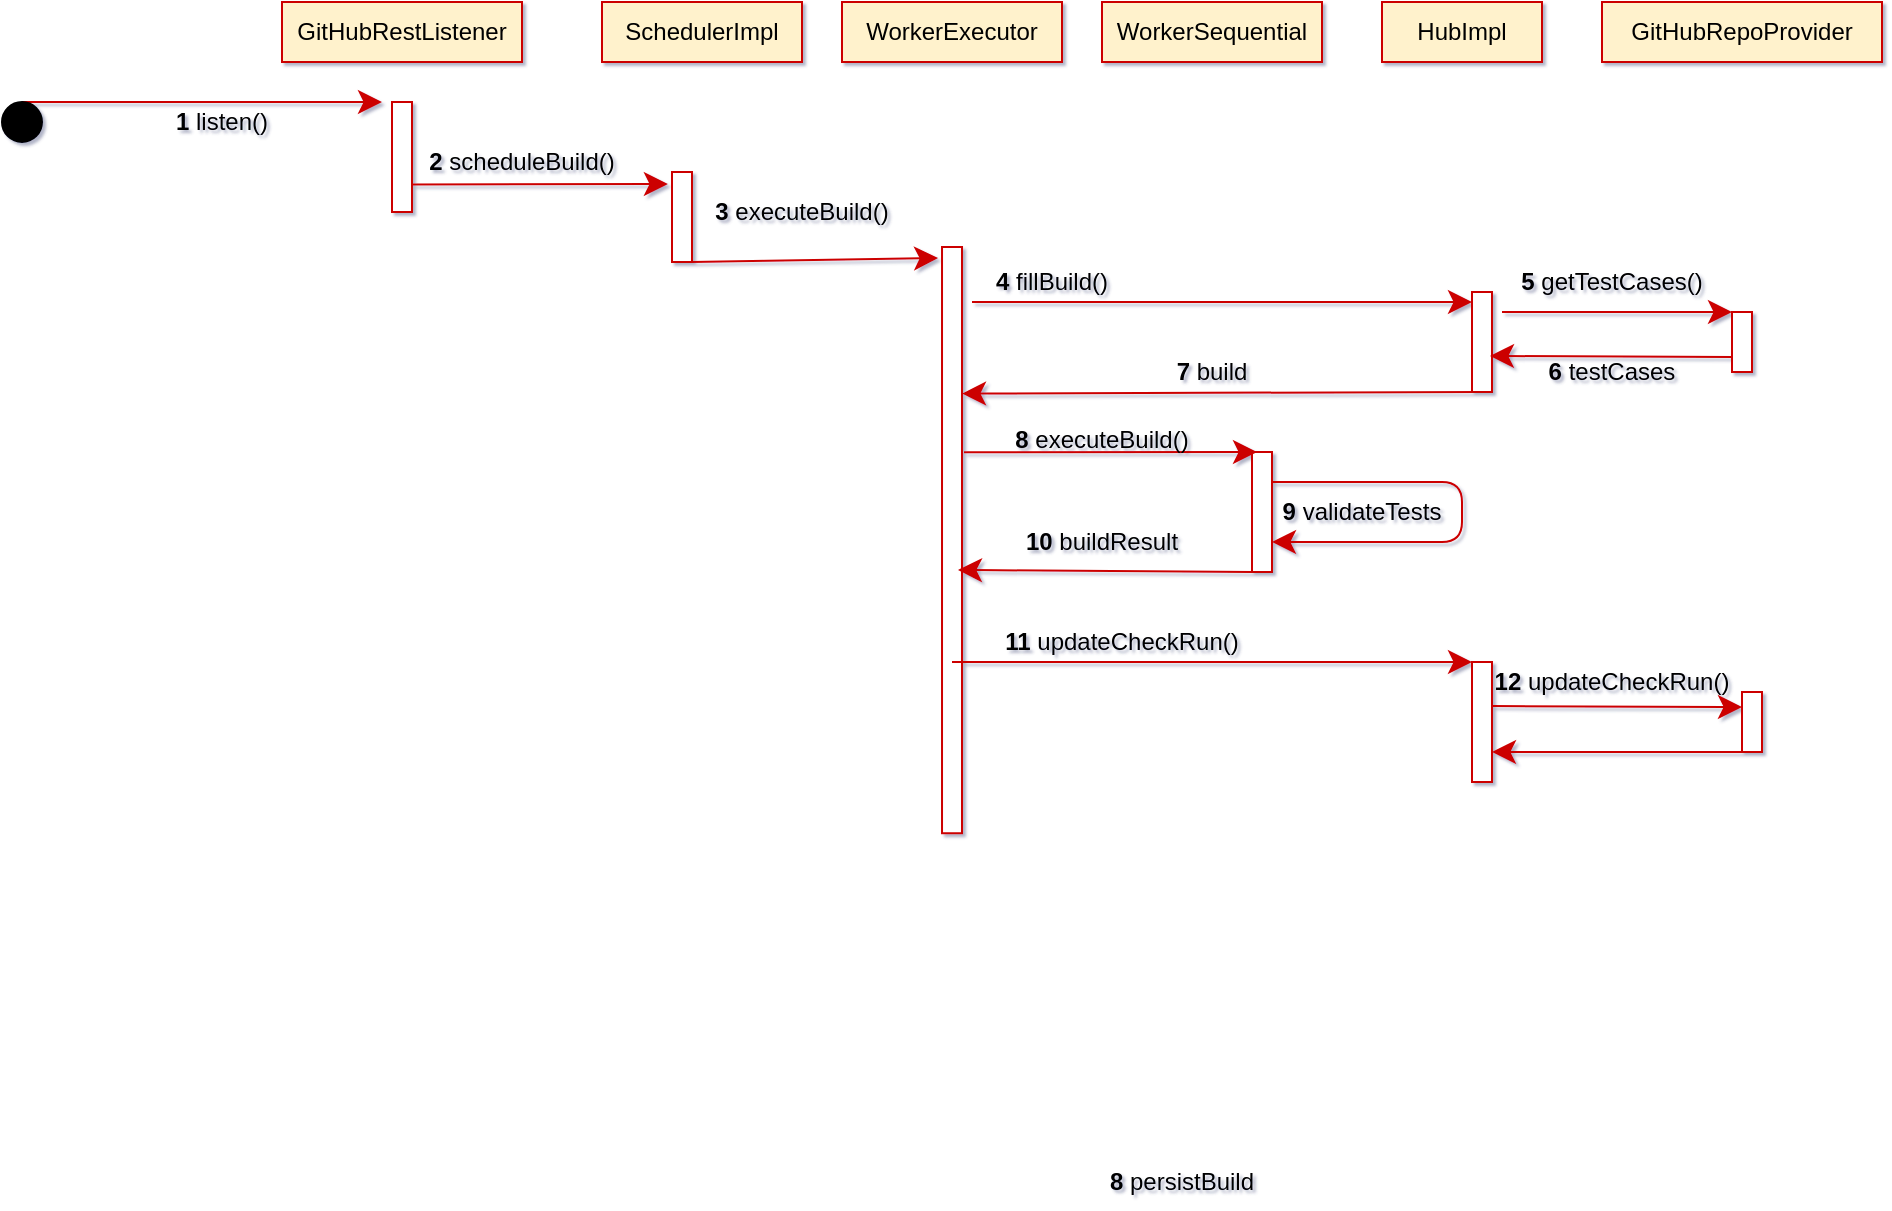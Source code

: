 <mxfile version="14.4.4" type="device"><diagram id="_lwRs9JTtbfIci-cX5ob" name="Page-1"><mxGraphModel dx="2272" dy="766" grid="1" gridSize="10" guides="1" tooltips="1" connect="1" arrows="1" fold="1" page="1" pageScale="1" pageWidth="850" pageHeight="1100" math="0" shadow="1"><root><mxCell id="0"/><mxCell id="1" parent="0"/><mxCell id="5bQrcanJbUZZ_cjJJw3S-1" value="GitHubRestListener" style="rounded=0;whiteSpace=wrap;html=1;fillColor=#fff2cc;strokeColor=#CC0000;" vertex="1" parent="1"><mxGeometry x="40" y="80" width="120" height="30" as="geometry"/></mxCell><mxCell id="5bQrcanJbUZZ_cjJJw3S-4" value="HubImpl" style="rounded=0;whiteSpace=wrap;html=1;fillColor=#fff2cc;strokeColor=#CC0000;" vertex="1" parent="1"><mxGeometry x="590" y="80" width="80" height="30" as="geometry"/></mxCell><mxCell id="5bQrcanJbUZZ_cjJJw3S-6" value="" style="rounded=0;whiteSpace=wrap;html=1;strokeColor=#CC0000;rotation=90;" vertex="1" parent="1"><mxGeometry x="72.5" y="152.5" width="55" height="10" as="geometry"/></mxCell><mxCell id="5bQrcanJbUZZ_cjJJw3S-7" value="&lt;b&gt;1&lt;/b&gt; listen()" style="text;html=1;strokeColor=none;fillColor=none;align=center;verticalAlign=middle;whiteSpace=wrap;rounded=0;" vertex="1" parent="1"><mxGeometry x="-40" y="130" width="100" height="20" as="geometry"/></mxCell><mxCell id="5bQrcanJbUZZ_cjJJw3S-8" value="" style="rounded=0;whiteSpace=wrap;html=1;strokeColor=#CC0000;rotation=90;" vertex="1" parent="1"><mxGeometry x="217.5" y="182.5" width="45" height="10" as="geometry"/></mxCell><mxCell id="5bQrcanJbUZZ_cjJJw3S-9" value="&lt;b&gt;2&lt;/b&gt;&amp;nbsp;scheduleBuild()" style="text;html=1;strokeColor=none;fillColor=none;align=center;verticalAlign=middle;whiteSpace=wrap;rounded=0;" vertex="1" parent="1"><mxGeometry x="80" y="150" width="160" height="20" as="geometry"/></mxCell><mxCell id="5bQrcanJbUZZ_cjJJw3S-10" value="SchedulerImpl" style="rounded=0;whiteSpace=wrap;html=1;fillColor=#fff2cc;strokeColor=#CC0000;" vertex="1" parent="1"><mxGeometry x="200" y="80" width="100" height="30" as="geometry"/></mxCell><mxCell id="5bQrcanJbUZZ_cjJJw3S-11" value="WorkerExecutor" style="rounded=0;whiteSpace=wrap;html=1;fillColor=#fff2cc;strokeColor=#CC0000;" vertex="1" parent="1"><mxGeometry x="320" y="80" width="110" height="30" as="geometry"/></mxCell><mxCell id="5bQrcanJbUZZ_cjJJw3S-13" value="&lt;b&gt;3&lt;/b&gt; executeBuild()" style="text;html=1;strokeColor=none;fillColor=none;align=center;verticalAlign=middle;whiteSpace=wrap;rounded=0;" vertex="1" parent="1"><mxGeometry x="220" y="175" width="160" height="20" as="geometry"/></mxCell><mxCell id="5bQrcanJbUZZ_cjJJw3S-15" value="" style="rounded=0;whiteSpace=wrap;html=1;strokeColor=#CC0000;rotation=90;" vertex="1" parent="1"><mxGeometry x="228.45" y="344.06" width="293.12" height="10" as="geometry"/></mxCell><mxCell id="5bQrcanJbUZZ_cjJJw3S-16" value="&lt;b&gt;4&lt;/b&gt;&amp;nbsp;fillBuild()" style="text;html=1;strokeColor=none;fillColor=none;align=center;verticalAlign=middle;whiteSpace=wrap;rounded=0;" vertex="1" parent="1"><mxGeometry x="345" y="210" width="160" height="20" as="geometry"/></mxCell><mxCell id="5bQrcanJbUZZ_cjJJw3S-17" value="" style="rounded=0;whiteSpace=wrap;html=1;strokeColor=#CC0000;rotation=90;" vertex="1" parent="1"><mxGeometry x="615" y="245" width="50" height="10" as="geometry"/></mxCell><mxCell id="5bQrcanJbUZZ_cjJJw3S-18" value="" style="rounded=0;whiteSpace=wrap;html=1;strokeColor=#CC0000;rotation=90;" vertex="1" parent="1"><mxGeometry x="610" y="435" width="60" height="10" as="geometry"/></mxCell><mxCell id="5bQrcanJbUZZ_cjJJw3S-20" value="&lt;b&gt;9&lt;/b&gt; validateTests" style="text;html=1;strokeColor=none;fillColor=none;align=center;verticalAlign=middle;whiteSpace=wrap;rounded=0;" vertex="1" parent="1"><mxGeometry x="500" y="325" width="160" height="20" as="geometry"/></mxCell><mxCell id="5bQrcanJbUZZ_cjJJw3S-21" value="WorkerSequential" style="rounded=0;whiteSpace=wrap;html=1;fillColor=#fff2cc;strokeColor=#CC0000;" vertex="1" parent="1"><mxGeometry x="450" y="80" width="110" height="30" as="geometry"/></mxCell><mxCell id="5bQrcanJbUZZ_cjJJw3S-24" value="&lt;b&gt;11&lt;/b&gt; updateCheckRun()" style="text;html=1;strokeColor=none;fillColor=none;align=center;verticalAlign=middle;whiteSpace=wrap;rounded=0;" vertex="1" parent="1"><mxGeometry x="380" y="390" width="160" height="20" as="geometry"/></mxCell><mxCell id="5bQrcanJbUZZ_cjJJw3S-25" value="GitHubRepoProvider" style="rounded=0;whiteSpace=wrap;html=1;fillColor=#fff2cc;strokeColor=#CC0000;" vertex="1" parent="1"><mxGeometry x="700" y="80" width="140" height="30" as="geometry"/></mxCell><mxCell id="5bQrcanJbUZZ_cjJJw3S-26" value="" style="rounded=0;whiteSpace=wrap;html=1;strokeColor=#CC0000;rotation=90;" vertex="1" parent="1"><mxGeometry x="500" y="330" width="60" height="10" as="geometry"/></mxCell><mxCell id="5bQrcanJbUZZ_cjJJw3S-27" value="" style="rounded=0;whiteSpace=wrap;html=1;strokeColor=#CC0000;rotation=90;" vertex="1" parent="1"><mxGeometry x="755" y="245" width="30" height="10" as="geometry"/></mxCell><mxCell id="5bQrcanJbUZZ_cjJJw3S-28" value="" style="rounded=0;whiteSpace=wrap;html=1;strokeColor=#CC0000;rotation=90;" vertex="1" parent="1"><mxGeometry x="760" y="435" width="30" height="10" as="geometry"/></mxCell><mxCell id="5bQrcanJbUZZ_cjJJw3S-31" value="&lt;b&gt;8&lt;/b&gt;&amp;nbsp;persistBuild" style="text;html=1;strokeColor=none;fillColor=none;align=center;verticalAlign=middle;whiteSpace=wrap;rounded=0;" vertex="1" parent="1"><mxGeometry x="410" y="660" width="160" height="20" as="geometry"/></mxCell><mxCell id="5bQrcanJbUZZ_cjJJw3S-32" value="" style="endArrow=classic;html=1;strokeColor=#CC0000;endSize=9;exitX=0.5;exitY=0;exitDx=0;exitDy=0;" edge="1" parent="1" source="5bQrcanJbUZZ_cjJJw3S-33"><mxGeometry width="50" height="50" relative="1" as="geometry"><mxPoint x="-70" y="148" as="sourcePoint"/><mxPoint x="90" y="130" as="targetPoint"/><Array as="points"/></mxGeometry></mxCell><mxCell id="5bQrcanJbUZZ_cjJJw3S-33" value="" style="ellipse;whiteSpace=wrap;html=1;aspect=fixed;fillColor=#000000;" vertex="1" parent="1"><mxGeometry x="-100" y="130" width="20" height="20" as="geometry"/></mxCell><mxCell id="5bQrcanJbUZZ_cjJJw3S-34" value="" style="endArrow=classic;html=1;strokeColor=#CC0000;endSize=9;exitX=0.75;exitY=0;exitDx=0;exitDy=0;entryX=0.081;entryY=-0.2;entryDx=0;entryDy=0;entryPerimeter=0;" edge="1" parent="1" source="5bQrcanJbUZZ_cjJJw3S-6" target="5bQrcanJbUZZ_cjJJw3S-13"><mxGeometry width="50" height="50" relative="1" as="geometry"><mxPoint x="-60" y="158" as="sourcePoint"/><mxPoint x="100" y="158" as="targetPoint"/><Array as="points"/></mxGeometry></mxCell><mxCell id="5bQrcanJbUZZ_cjJJw3S-35" value="" style="endArrow=classic;html=1;strokeColor=#CC0000;endSize=9;exitX=1;exitY=0;exitDx=0;exitDy=0;entryX=0.144;entryY=-0.1;entryDx=0;entryDy=0;entryPerimeter=0;" edge="1" parent="1" source="5bQrcanJbUZZ_cjJJw3S-8" target="5bQrcanJbUZZ_cjJJw3S-16"><mxGeometry width="50" height="50" relative="1" as="geometry"><mxPoint x="115" y="180" as="sourcePoint"/><mxPoint x="370" y="200" as="targetPoint"/><Array as="points"/></mxGeometry></mxCell><mxCell id="5bQrcanJbUZZ_cjJJw3S-37" value="" style="endArrow=classic;html=1;strokeColor=#CC0000;endSize=9;exitX=0.25;exitY=1;exitDx=0;exitDy=0;entryX=0.1;entryY=1;entryDx=0;entryDy=0;entryPerimeter=0;" edge="1" parent="1" source="5bQrcanJbUZZ_cjJJw3S-16" target="5bQrcanJbUZZ_cjJJw3S-17"><mxGeometry width="50" height="50" relative="1" as="geometry"><mxPoint x="255" y="212.5" as="sourcePoint"/><mxPoint x="380" y="210" as="targetPoint"/><Array as="points"/></mxGeometry></mxCell><mxCell id="5bQrcanJbUZZ_cjJJw3S-38" value="" style="endArrow=classic;html=1;strokeColor=#CC0000;endSize=9;entryX=0;entryY=1;entryDx=0;entryDy=0;" edge="1" parent="1" target="5bQrcanJbUZZ_cjJJw3S-27"><mxGeometry width="50" height="50" relative="1" as="geometry"><mxPoint x="650" y="235" as="sourcePoint"/><mxPoint x="645" y="240" as="targetPoint"/><Array as="points"/></mxGeometry></mxCell><mxCell id="5bQrcanJbUZZ_cjJJw3S-39" value="&lt;b&gt;5&lt;/b&gt;&amp;nbsp;getTestCases()" style="text;html=1;strokeColor=none;fillColor=none;align=center;verticalAlign=middle;whiteSpace=wrap;rounded=0;" vertex="1" parent="1"><mxGeometry x="625" y="210" width="160" height="20" as="geometry"/></mxCell><mxCell id="5bQrcanJbUZZ_cjJJw3S-40" value="" style="endArrow=classic;html=1;strokeColor=#CC0000;endSize=9;entryX=0.64;entryY=0.1;entryDx=0;entryDy=0;exitX=0.75;exitY=1;exitDx=0;exitDy=0;entryPerimeter=0;" edge="1" parent="1" source="5bQrcanJbUZZ_cjJJw3S-27" target="5bQrcanJbUZZ_cjJJw3S-17"><mxGeometry width="50" height="50" relative="1" as="geometry"><mxPoint x="660" y="245" as="sourcePoint"/><mxPoint x="775" y="245" as="targetPoint"/><Array as="points"/></mxGeometry></mxCell><mxCell id="5bQrcanJbUZZ_cjJJw3S-41" value="&lt;b&gt;6&lt;/b&gt;&amp;nbsp;testCases" style="text;html=1;strokeColor=none;fillColor=none;align=center;verticalAlign=middle;whiteSpace=wrap;rounded=0;" vertex="1" parent="1"><mxGeometry x="625" y="255" width="160" height="20" as="geometry"/></mxCell><mxCell id="5bQrcanJbUZZ_cjJJw3S-42" value="&lt;b&gt;7&lt;/b&gt;&amp;nbsp;build" style="text;html=1;strokeColor=none;fillColor=none;align=center;verticalAlign=middle;whiteSpace=wrap;rounded=0;" vertex="1" parent="1"><mxGeometry x="425" y="255" width="160" height="20" as="geometry"/></mxCell><mxCell id="5bQrcanJbUZZ_cjJJw3S-43" value="" style="endArrow=classic;html=1;strokeColor=#CC0000;endSize=9;entryX=0.25;entryY=0;entryDx=0;entryDy=0;" edge="1" parent="1" target="5bQrcanJbUZZ_cjJJw3S-15"><mxGeometry width="50" height="50" relative="1" as="geometry"><mxPoint x="639" y="275" as="sourcePoint"/><mxPoint x="380" y="270" as="targetPoint"/><Array as="points"/></mxGeometry></mxCell><mxCell id="5bQrcanJbUZZ_cjJJw3S-44" value="" style="endArrow=classic;html=1;strokeColor=#CC0000;endSize=9;exitX=0.35;exitY=-0.099;exitDx=0;exitDy=0;exitPerimeter=0;entryX=0;entryY=0.75;entryDx=0;entryDy=0;" edge="1" parent="1" source="5bQrcanJbUZZ_cjJJw3S-15" target="5bQrcanJbUZZ_cjJJw3S-26"><mxGeometry width="50" height="50" relative="1" as="geometry"><mxPoint x="255" y="212.5" as="sourcePoint"/><mxPoint x="410" y="310" as="targetPoint"/><Array as="points"/></mxGeometry></mxCell><mxCell id="5bQrcanJbUZZ_cjJJw3S-45" value="&lt;b&gt;8&lt;/b&gt; executeBuild()" style="text;html=1;strokeColor=none;fillColor=none;align=center;verticalAlign=middle;whiteSpace=wrap;rounded=0;" vertex="1" parent="1"><mxGeometry x="370" y="288.75" width="160" height="20" as="geometry"/></mxCell><mxCell id="5bQrcanJbUZZ_cjJJw3S-46" value="" style="endArrow=classic;html=1;strokeColor=#CC0000;endSize=9;exitX=0.25;exitY=0;exitDx=0;exitDy=0;entryX=0.75;entryY=0;entryDx=0;entryDy=0;" edge="1" parent="1" source="5bQrcanJbUZZ_cjJJw3S-26" target="5bQrcanJbUZZ_cjJJw3S-26"><mxGeometry width="50" height="50" relative="1" as="geometry"><mxPoint x="395" y="240" as="sourcePoint"/><mxPoint x="645" y="240" as="targetPoint"/><Array as="points"><mxPoint x="630" y="320"/><mxPoint x="630" y="350"/></Array></mxGeometry></mxCell><mxCell id="5bQrcanJbUZZ_cjJJw3S-47" value="&lt;b&gt;10&lt;/b&gt;&amp;nbsp;buildResult" style="text;html=1;strokeColor=none;fillColor=none;align=center;verticalAlign=middle;whiteSpace=wrap;rounded=0;" vertex="1" parent="1"><mxGeometry x="370" y="340" width="160" height="20" as="geometry"/></mxCell><mxCell id="5bQrcanJbUZZ_cjJJw3S-48" value="" style="endArrow=classic;html=1;strokeColor=#CC0000;endSize=9;entryX=0.05;entryY=1.2;entryDx=0;entryDy=0;exitX=1;exitY=1;exitDx=0;exitDy=0;entryPerimeter=0;" edge="1" parent="1" source="5bQrcanJbUZZ_cjJJw3S-26" target="5bQrcanJbUZZ_cjJJw3S-47"><mxGeometry width="50" height="50" relative="1" as="geometry"><mxPoint x="649" y="285" as="sourcePoint"/><mxPoint x="390" y="285.035" as="targetPoint"/><Array as="points"/></mxGeometry></mxCell><mxCell id="5bQrcanJbUZZ_cjJJw3S-49" value="&lt;b&gt;12&lt;/b&gt;&amp;nbsp;updateCheckRun()" style="text;html=1;strokeColor=none;fillColor=none;align=center;verticalAlign=middle;whiteSpace=wrap;rounded=0;" vertex="1" parent="1"><mxGeometry x="635" y="410" width="140" height="20" as="geometry"/></mxCell><mxCell id="5bQrcanJbUZZ_cjJJw3S-51" value="" style="endArrow=classic;html=1;strokeColor=#CC0000;endSize=9;entryX=0;entryY=1;entryDx=0;entryDy=0;" edge="1" parent="1" target="5bQrcanJbUZZ_cjJJw3S-18"><mxGeometry width="50" height="50" relative="1" as="geometry"><mxPoint x="375" y="410" as="sourcePoint"/><mxPoint x="645" y="240" as="targetPoint"/><Array as="points"/></mxGeometry></mxCell><mxCell id="5bQrcanJbUZZ_cjJJw3S-52" value="" style="endArrow=classic;html=1;strokeColor=#CC0000;endSize=9;entryX=0.25;entryY=1;entryDx=0;entryDy=0;exitX=0.367;exitY=0;exitDx=0;exitDy=0;exitPerimeter=0;" edge="1" parent="1" source="5bQrcanJbUZZ_cjJJw3S-18" target="5bQrcanJbUZZ_cjJJw3S-28"><mxGeometry width="50" height="50" relative="1" as="geometry"><mxPoint x="385" y="420" as="sourcePoint"/><mxPoint x="645" y="420" as="targetPoint"/><Array as="points"/></mxGeometry></mxCell><mxCell id="5bQrcanJbUZZ_cjJJw3S-53" value="" style="endArrow=classic;html=1;strokeColor=#CC0000;endSize=9;entryX=0.75;entryY=0;entryDx=0;entryDy=0;exitX=1;exitY=1;exitDx=0;exitDy=0;" edge="1" parent="1" source="5bQrcanJbUZZ_cjJJw3S-28" target="5bQrcanJbUZZ_cjJJw3S-18"><mxGeometry width="50" height="50" relative="1" as="geometry"><mxPoint x="730" y="460" as="sourcePoint"/><mxPoint x="780" y="442.5" as="targetPoint"/><Array as="points"/></mxGeometry></mxCell></root></mxGraphModel></diagram></mxfile>